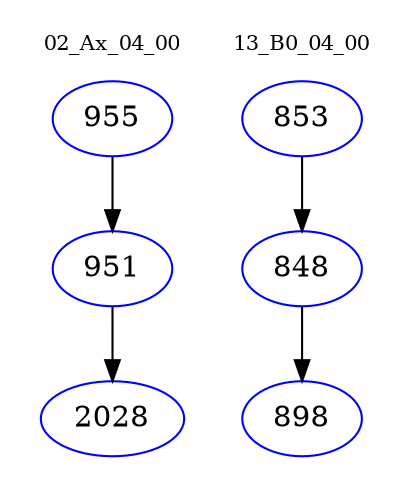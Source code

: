 digraph{
subgraph cluster_0 {
color = white
label = "02_Ax_04_00";
fontsize=10;
T0_955 [label="955", color="blue"]
T0_955 -> T0_951 [color="black"]
T0_951 [label="951", color="blue"]
T0_951 -> T0_2028 [color="black"]
T0_2028 [label="2028", color="blue"]
}
subgraph cluster_1 {
color = white
label = "13_B0_04_00";
fontsize=10;
T1_853 [label="853", color="blue"]
T1_853 -> T1_848 [color="black"]
T1_848 [label="848", color="blue"]
T1_848 -> T1_898 [color="black"]
T1_898 [label="898", color="blue"]
}
}
